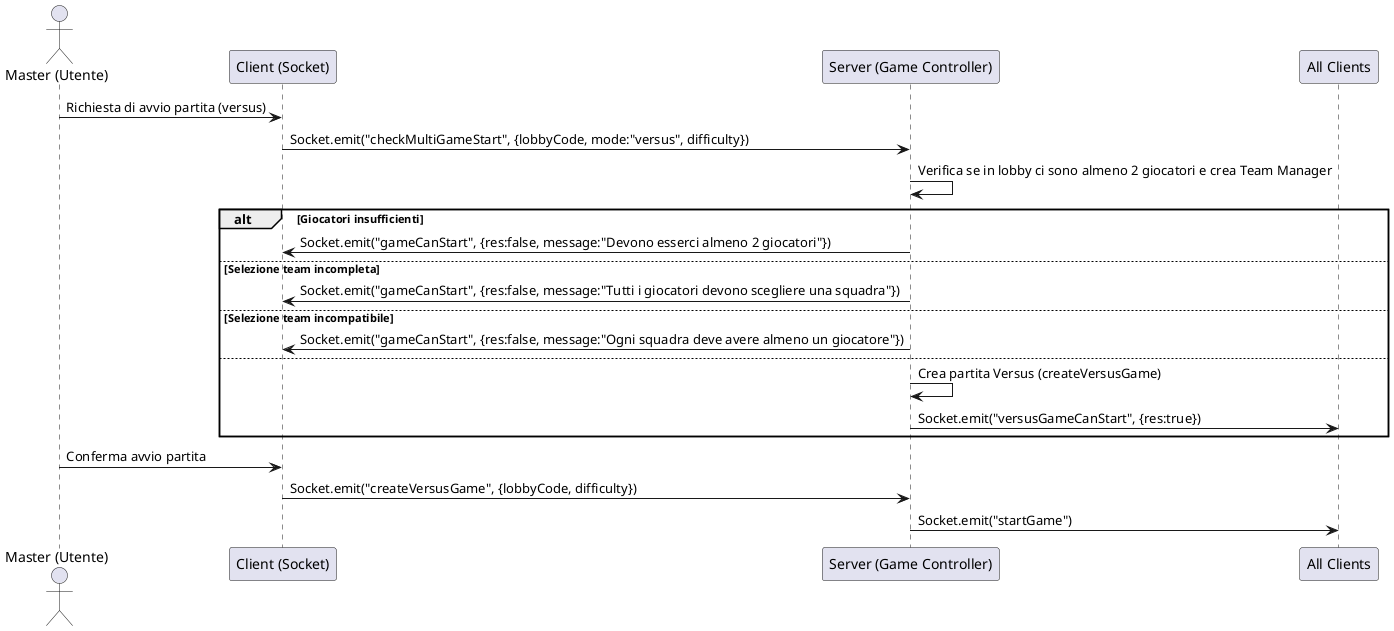 @startuml MultiplayerVersusStart
actor "Master (Utente)" as M
participant "Client (Socket)" as C
participant "Server (Game Controller)" as S
participant "All Clients" as AC

M -> C : Richiesta di avvio partita (versus)
C -> S : Socket.emit("checkMultiGameStart", {lobbyCode, mode:"versus", difficulty})
S -> S : Verifica se in lobby ci sono almeno 2 giocatori e crea Team Manager
alt Giocatori insufficienti
    S -> C : Socket.emit("gameCanStart", {res:false, message:"Devono esserci almeno 2 giocatori"})
else Selezione team incompleta
    S -> C : Socket.emit("gameCanStart", {res:false, message:"Tutti i giocatori devono scegliere una squadra"})
else Selezione team incompatibile
    S -> C : Socket.emit("gameCanStart", {res:false, message:"Ogni squadra deve avere almeno un giocatore"})
else
    S -> S : Crea partita Versus (createVersusGame)
    S -> AC : Socket.emit("versusGameCanStart", {res:true})
end

M -> C : Conferma avvio partita
C -> S : Socket.emit("createVersusGame", {lobbyCode, difficulty})
S -> AC : Socket.emit("startGame")
@enduml